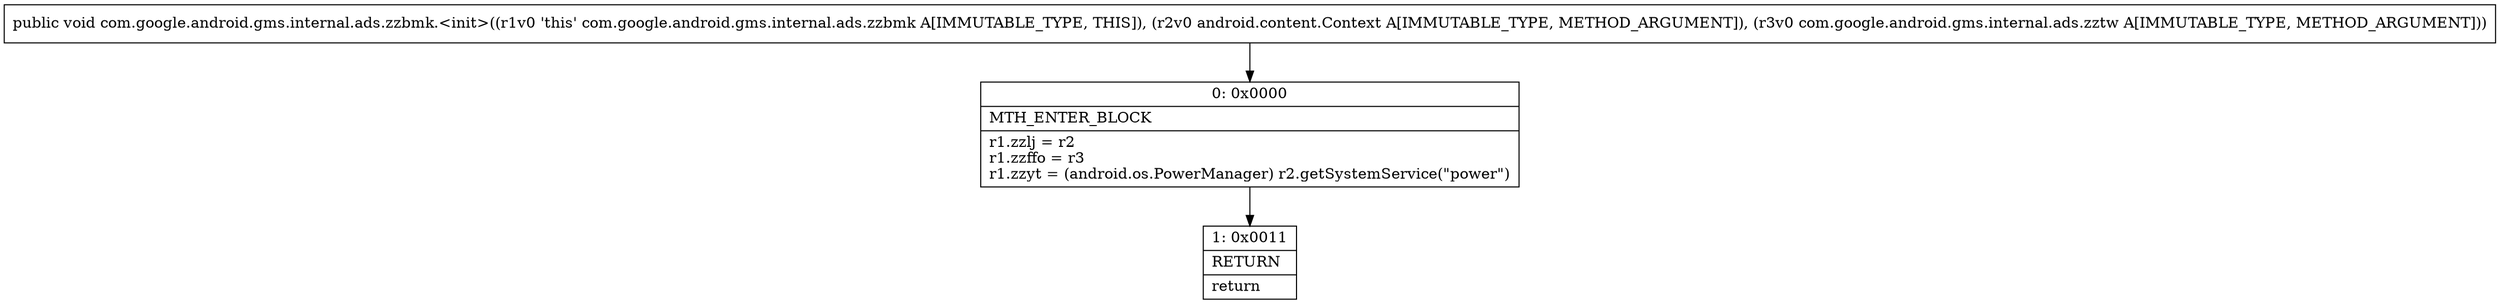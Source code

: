 digraph "CFG forcom.google.android.gms.internal.ads.zzbmk.\<init\>(Landroid\/content\/Context;Lcom\/google\/android\/gms\/internal\/ads\/zztw;)V" {
Node_0 [shape=record,label="{0\:\ 0x0000|MTH_ENTER_BLOCK\l|r1.zzlj = r2\lr1.zzffo = r3\lr1.zzyt = (android.os.PowerManager) r2.getSystemService(\"power\")\l}"];
Node_1 [shape=record,label="{1\:\ 0x0011|RETURN\l|return\l}"];
MethodNode[shape=record,label="{public void com.google.android.gms.internal.ads.zzbmk.\<init\>((r1v0 'this' com.google.android.gms.internal.ads.zzbmk A[IMMUTABLE_TYPE, THIS]), (r2v0 android.content.Context A[IMMUTABLE_TYPE, METHOD_ARGUMENT]), (r3v0 com.google.android.gms.internal.ads.zztw A[IMMUTABLE_TYPE, METHOD_ARGUMENT])) }"];
MethodNode -> Node_0;
Node_0 -> Node_1;
}

